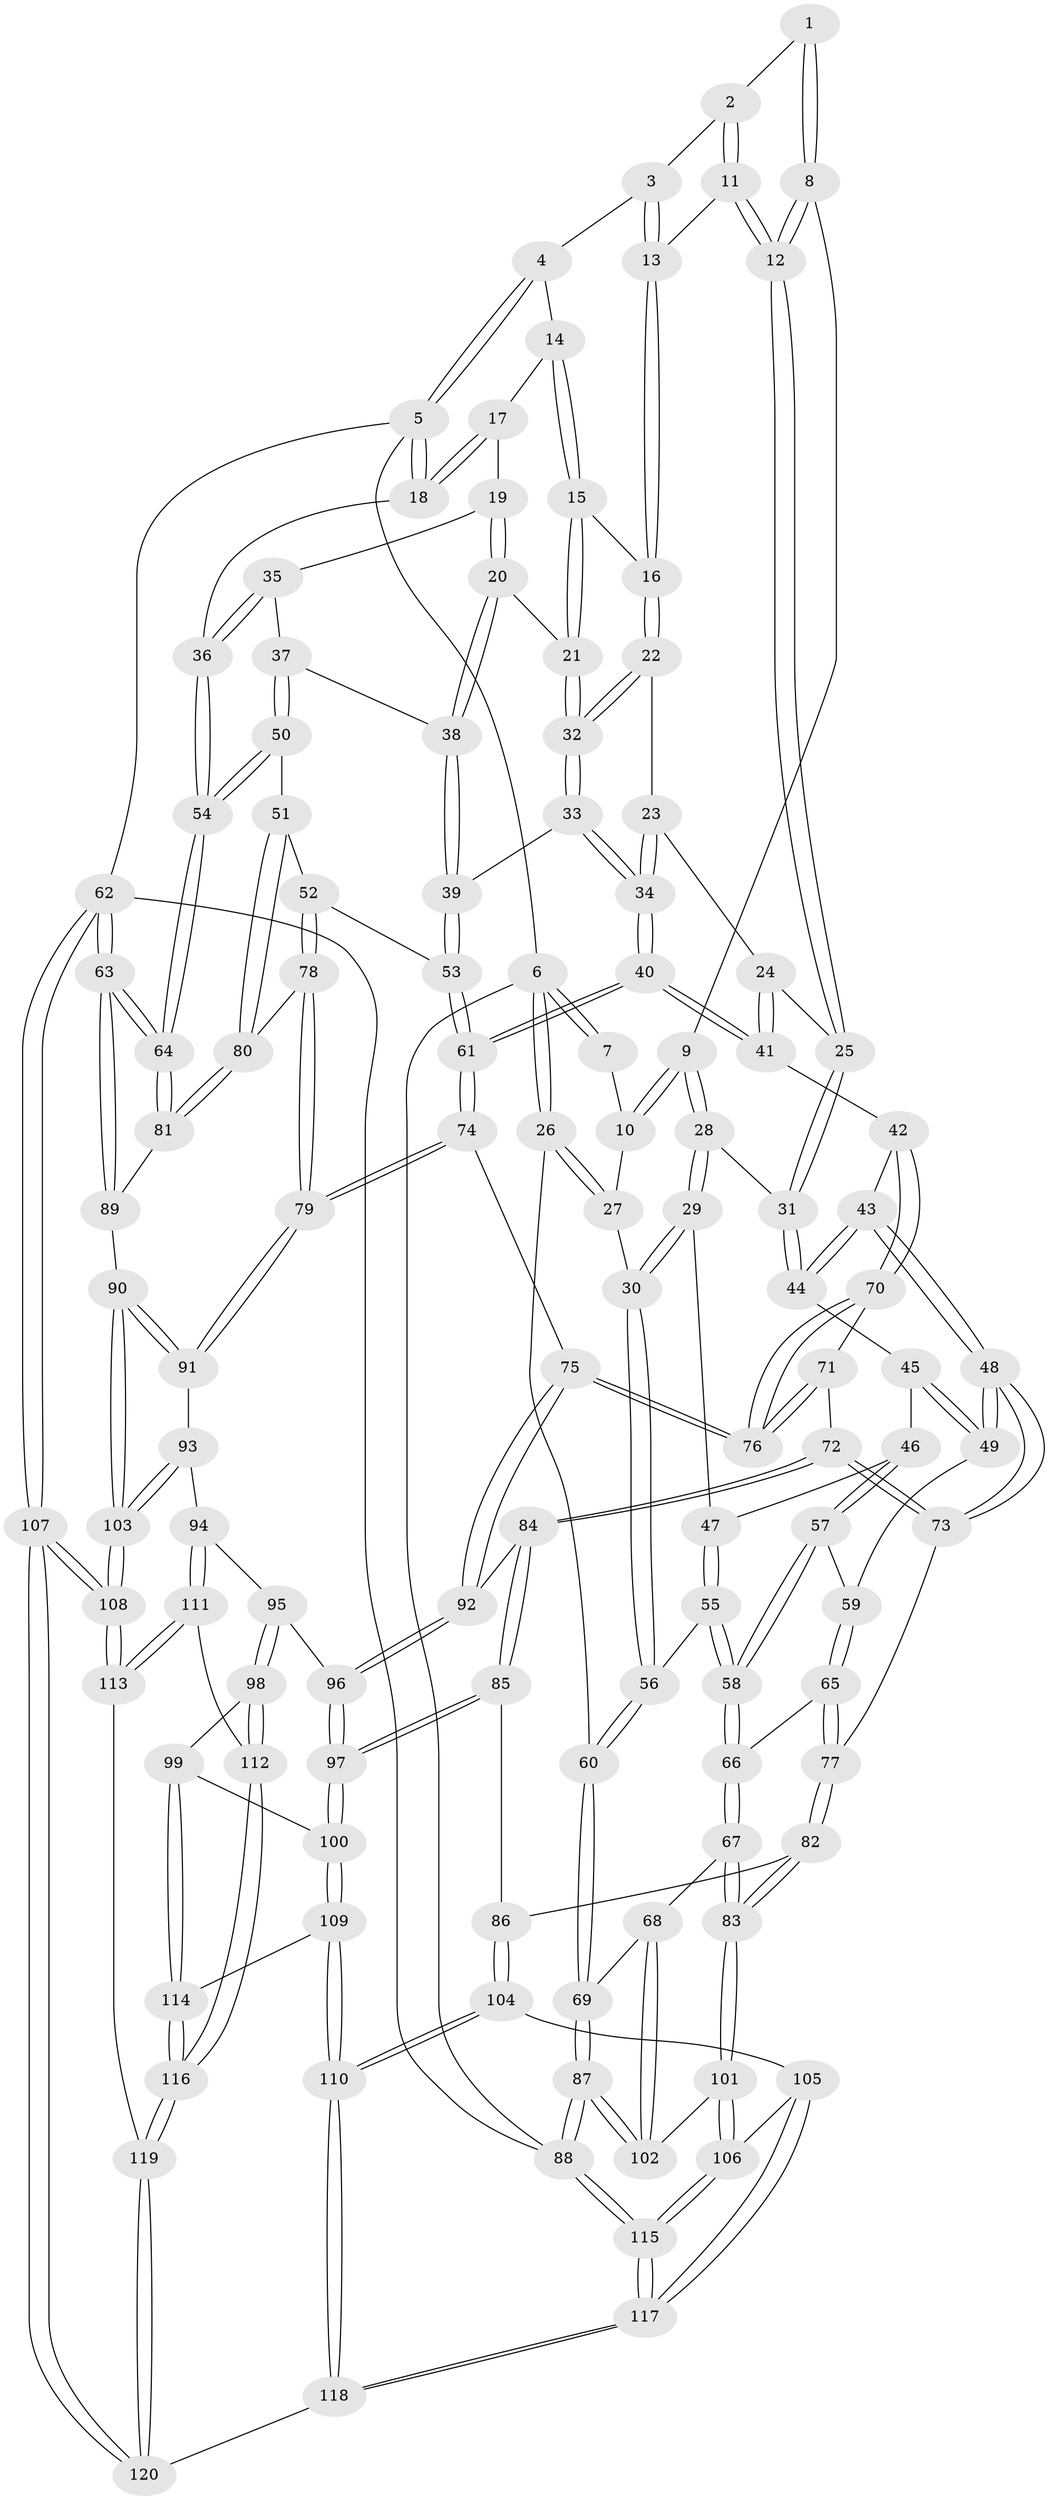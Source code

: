 // Generated by graph-tools (version 1.1) at 2025/27/03/09/25 03:27:11]
// undirected, 120 vertices, 297 edges
graph export_dot {
graph [start="1"]
  node [color=gray90,style=filled];
  1 [pos="+0.23691355849842732+0"];
  2 [pos="+0.4955897849004941+0"];
  3 [pos="+0.6483360829130761+0"];
  4 [pos="+0.704548655230768+0"];
  5 [pos="+1+0"];
  6 [pos="+0+0"];
  7 [pos="+0.19139610532722137+0"];
  8 [pos="+0.2686938684275501+0.07556004528749437"];
  9 [pos="+0.17507675294122957+0.13201732894083282"];
  10 [pos="+0.1557597016154197+0.12753984246072766"];
  11 [pos="+0.42934703228823407+0.08479691032635552"];
  12 [pos="+0.39113726850618985+0.12909195518757696"];
  13 [pos="+0.5990465002842331+0.1361433124099326"];
  14 [pos="+0.7662320180989408+0.022273760973342455"];
  15 [pos="+0.723551101213093+0.15132587795059818"];
  16 [pos="+0.6024128669610855+0.1430671721971684"];
  17 [pos="+0.8382932996209369+0.07898215701104751"];
  18 [pos="+1+0"];
  19 [pos="+0.8836370451701286+0.19386968813997166"];
  20 [pos="+0.8587273379021962+0.21955222471106148"];
  21 [pos="+0.7275518109388703+0.15780295515834705"];
  22 [pos="+0.5887825044334907+0.18734953616596844"];
  23 [pos="+0.5569913823419561+0.22325752400865442"];
  24 [pos="+0.4682938783300304+0.24772408406625335"];
  25 [pos="+0.3929020586798176+0.21437097507268918"];
  26 [pos="+0+0"];
  27 [pos="+0.10856792479858744+0.127820476820391"];
  28 [pos="+0.21653789650640054+0.21987108778603523"];
  29 [pos="+0.1769763313327212+0.3424944216355182"];
  30 [pos="+0.013205946618262326+0.3378590651904339"];
  31 [pos="+0.38576005851061146+0.2213030660920989"];
  32 [pos="+0.6926912830020701+0.27934595383979566"];
  33 [pos="+0.7110325200045281+0.37267028374250644"];
  34 [pos="+0.650023606337476+0.4089128562550108"];
  35 [pos="+1+0.14909779287437988"];
  36 [pos="+1+0"];
  37 [pos="+0.9367956122826933+0.36867496966316954"];
  38 [pos="+0.838066686480866+0.3322409833338219"];
  39 [pos="+0.7794014961308147+0.36890575379262075"];
  40 [pos="+0.6274095417924773+0.43273688818689027"];
  41 [pos="+0.5319460447475436+0.4350953552596486"];
  42 [pos="+0.4936612939625289+0.4546727852983135"];
  43 [pos="+0.47375227571400985+0.45362974439071857"];
  44 [pos="+0.34014190360566365+0.33768280880706475"];
  45 [pos="+0.30969523480131284+0.35308299822944794"];
  46 [pos="+0.21406671480787232+0.36451058586088186"];
  47 [pos="+0.19532522073469466+0.35634479719620343"];
  48 [pos="+0.3449143169177446+0.5216216538480513"];
  49 [pos="+0.3327079965812646+0.5106412921358338"];
  50 [pos="+1+0.433874417504228"];
  51 [pos="+0.8993041161640887+0.554299695391762"];
  52 [pos="+0.8671815963881805+0.5468783925115441"];
  53 [pos="+0.8521191898773076+0.5375821961727975"];
  54 [pos="+1+0.4305627738144229"];
  55 [pos="+0.14153990488721643+0.5170931652161432"];
  56 [pos="+0+0.34527975378126474"];
  57 [pos="+0.23163082510181981+0.4296498335558061"];
  58 [pos="+0.1424592186477116+0.5202880768502647"];
  59 [pos="+0.2501710921490166+0.48097678451153697"];
  60 [pos="+0+0.39034211432054133"];
  61 [pos="+0.674626334607526+0.5814595875324987"];
  62 [pos="+1+1"];
  63 [pos="+1+1"];
  64 [pos="+1+0.7192700134019663"];
  65 [pos="+0.16177675513557047+0.5721842581730295"];
  66 [pos="+0.15244742613951398+0.5685513429033672"];
  67 [pos="+0+0.6118351356988907"];
  68 [pos="+0+0.5768540591539657"];
  69 [pos="+0+0.5764150952666007"];
  70 [pos="+0.49102207461741876+0.5223038679512642"];
  71 [pos="+0.4576506456375231+0.6087158636161865"];
  72 [pos="+0.38459189650494774+0.6606361982090206"];
  73 [pos="+0.3370714388082095+0.568397313928753"];
  74 [pos="+0.6641830934351116+0.650969348872292"];
  75 [pos="+0.5993331726673258+0.6778386510371897"];
  76 [pos="+0.589653537514469+0.6698863446154332"];
  77 [pos="+0.1961066931866074+0.6096368467190257"];
  78 [pos="+0.7838077091204907+0.6759151700592142"];
  79 [pos="+0.7364640000165923+0.7113511036741291"];
  80 [pos="+0.9359936613227152+0.6480002739945393"];
  81 [pos="+0.9536244389799235+0.6718728687654153"];
  82 [pos="+0.218044370880051+0.7472604408960621"];
  83 [pos="+0.14935808862448044+0.7812779615756632"];
  84 [pos="+0.38440063293094545+0.6627544603220182"];
  85 [pos="+0.346275002991633+0.7610669823513195"];
  86 [pos="+0.22568871987744976+0.749190346720531"];
  87 [pos="+0+0.8426260735850507"];
  88 [pos="+0+1"];
  89 [pos="+0.8683389102818982+0.7874487453143052"];
  90 [pos="+0.8661147293725225+0.7883347428839392"];
  91 [pos="+0.7382282724311762+0.7151743103774983"];
  92 [pos="+0.5782718329764165+0.7035157271714935"];
  93 [pos="+0.7073087294318908+0.8077714317840357"];
  94 [pos="+0.6671513972572647+0.8466130617168224"];
  95 [pos="+0.5511671198088774+0.765838921329355"];
  96 [pos="+0.5511404151209548+0.7657346386187502"];
  97 [pos="+0.35523183272984904+0.7729499105814308"];
  98 [pos="+0.5307942260651385+0.8910187650691205"];
  99 [pos="+0.363055690780857+0.8033199649939685"];
  100 [pos="+0.3610978632440544+0.8015862808826704"];
  101 [pos="+0.12374958274383982+0.8213315378783659"];
  102 [pos="+0.11649088929342263+0.8214266848647036"];
  103 [pos="+0.827320103603187+0.9242508692453618"];
  104 [pos="+0.2511019045851387+0.9241335469424588"];
  105 [pos="+0.17582426105414584+0.9236018995969761"];
  106 [pos="+0.12784232713189594+0.8686429610031134"];
  107 [pos="+0.9203931892928192+1"];
  108 [pos="+0.8285058579028262+1"];
  109 [pos="+0.31338903623699677+0.9475171125727668"];
  110 [pos="+0.3133738284048712+0.9475420165800066"];
  111 [pos="+0.6550894564634103+0.9055678930585493"];
  112 [pos="+0.5390753370488475+0.9230643773785587"];
  113 [pos="+0.7002627839351055+0.9516529270815047"];
  114 [pos="+0.4435821917165507+0.9317405947301031"];
  115 [pos="+0+1"];
  116 [pos="+0.512272683692335+0.9726506562352649"];
  117 [pos="+0.15258781051480239+1"];
  118 [pos="+0.33619560867835846+1"];
  119 [pos="+0.5077934155368442+1"];
  120 [pos="+0.4866974929200729+1"];
  1 -- 2;
  1 -- 8;
  1 -- 8;
  2 -- 3;
  2 -- 11;
  2 -- 11;
  3 -- 4;
  3 -- 13;
  3 -- 13;
  4 -- 5;
  4 -- 5;
  4 -- 14;
  5 -- 6;
  5 -- 18;
  5 -- 18;
  5 -- 62;
  6 -- 7;
  6 -- 7;
  6 -- 26;
  6 -- 26;
  6 -- 88;
  7 -- 10;
  8 -- 9;
  8 -- 12;
  8 -- 12;
  9 -- 10;
  9 -- 10;
  9 -- 28;
  9 -- 28;
  10 -- 27;
  11 -- 12;
  11 -- 12;
  11 -- 13;
  12 -- 25;
  12 -- 25;
  13 -- 16;
  13 -- 16;
  14 -- 15;
  14 -- 15;
  14 -- 17;
  15 -- 16;
  15 -- 21;
  15 -- 21;
  16 -- 22;
  16 -- 22;
  17 -- 18;
  17 -- 18;
  17 -- 19;
  18 -- 36;
  19 -- 20;
  19 -- 20;
  19 -- 35;
  20 -- 21;
  20 -- 38;
  20 -- 38;
  21 -- 32;
  21 -- 32;
  22 -- 23;
  22 -- 32;
  22 -- 32;
  23 -- 24;
  23 -- 34;
  23 -- 34;
  24 -- 25;
  24 -- 41;
  24 -- 41;
  25 -- 31;
  25 -- 31;
  26 -- 27;
  26 -- 27;
  26 -- 60;
  27 -- 30;
  28 -- 29;
  28 -- 29;
  28 -- 31;
  29 -- 30;
  29 -- 30;
  29 -- 47;
  30 -- 56;
  30 -- 56;
  31 -- 44;
  31 -- 44;
  32 -- 33;
  32 -- 33;
  33 -- 34;
  33 -- 34;
  33 -- 39;
  34 -- 40;
  34 -- 40;
  35 -- 36;
  35 -- 36;
  35 -- 37;
  36 -- 54;
  36 -- 54;
  37 -- 38;
  37 -- 50;
  37 -- 50;
  38 -- 39;
  38 -- 39;
  39 -- 53;
  39 -- 53;
  40 -- 41;
  40 -- 41;
  40 -- 61;
  40 -- 61;
  41 -- 42;
  42 -- 43;
  42 -- 70;
  42 -- 70;
  43 -- 44;
  43 -- 44;
  43 -- 48;
  43 -- 48;
  44 -- 45;
  45 -- 46;
  45 -- 49;
  45 -- 49;
  46 -- 47;
  46 -- 57;
  46 -- 57;
  47 -- 55;
  47 -- 55;
  48 -- 49;
  48 -- 49;
  48 -- 73;
  48 -- 73;
  49 -- 59;
  50 -- 51;
  50 -- 54;
  50 -- 54;
  51 -- 52;
  51 -- 80;
  51 -- 80;
  52 -- 53;
  52 -- 78;
  52 -- 78;
  53 -- 61;
  53 -- 61;
  54 -- 64;
  54 -- 64;
  55 -- 56;
  55 -- 58;
  55 -- 58;
  56 -- 60;
  56 -- 60;
  57 -- 58;
  57 -- 58;
  57 -- 59;
  58 -- 66;
  58 -- 66;
  59 -- 65;
  59 -- 65;
  60 -- 69;
  60 -- 69;
  61 -- 74;
  61 -- 74;
  62 -- 63;
  62 -- 63;
  62 -- 107;
  62 -- 107;
  62 -- 88;
  63 -- 64;
  63 -- 64;
  63 -- 89;
  63 -- 89;
  64 -- 81;
  64 -- 81;
  65 -- 66;
  65 -- 77;
  65 -- 77;
  66 -- 67;
  66 -- 67;
  67 -- 68;
  67 -- 83;
  67 -- 83;
  68 -- 69;
  68 -- 102;
  68 -- 102;
  69 -- 87;
  69 -- 87;
  70 -- 71;
  70 -- 76;
  70 -- 76;
  71 -- 72;
  71 -- 76;
  71 -- 76;
  72 -- 73;
  72 -- 73;
  72 -- 84;
  72 -- 84;
  73 -- 77;
  74 -- 75;
  74 -- 79;
  74 -- 79;
  75 -- 76;
  75 -- 76;
  75 -- 92;
  75 -- 92;
  77 -- 82;
  77 -- 82;
  78 -- 79;
  78 -- 79;
  78 -- 80;
  79 -- 91;
  79 -- 91;
  80 -- 81;
  80 -- 81;
  81 -- 89;
  82 -- 83;
  82 -- 83;
  82 -- 86;
  83 -- 101;
  83 -- 101;
  84 -- 85;
  84 -- 85;
  84 -- 92;
  85 -- 86;
  85 -- 97;
  85 -- 97;
  86 -- 104;
  86 -- 104;
  87 -- 88;
  87 -- 88;
  87 -- 102;
  87 -- 102;
  88 -- 115;
  88 -- 115;
  89 -- 90;
  90 -- 91;
  90 -- 91;
  90 -- 103;
  90 -- 103;
  91 -- 93;
  92 -- 96;
  92 -- 96;
  93 -- 94;
  93 -- 103;
  93 -- 103;
  94 -- 95;
  94 -- 111;
  94 -- 111;
  95 -- 96;
  95 -- 98;
  95 -- 98;
  96 -- 97;
  96 -- 97;
  97 -- 100;
  97 -- 100;
  98 -- 99;
  98 -- 112;
  98 -- 112;
  99 -- 100;
  99 -- 114;
  99 -- 114;
  100 -- 109;
  100 -- 109;
  101 -- 102;
  101 -- 106;
  101 -- 106;
  103 -- 108;
  103 -- 108;
  104 -- 105;
  104 -- 110;
  104 -- 110;
  105 -- 106;
  105 -- 117;
  105 -- 117;
  106 -- 115;
  106 -- 115;
  107 -- 108;
  107 -- 108;
  107 -- 120;
  107 -- 120;
  108 -- 113;
  108 -- 113;
  109 -- 110;
  109 -- 110;
  109 -- 114;
  110 -- 118;
  110 -- 118;
  111 -- 112;
  111 -- 113;
  111 -- 113;
  112 -- 116;
  112 -- 116;
  113 -- 119;
  114 -- 116;
  114 -- 116;
  115 -- 117;
  115 -- 117;
  116 -- 119;
  116 -- 119;
  117 -- 118;
  117 -- 118;
  118 -- 120;
  119 -- 120;
  119 -- 120;
}
